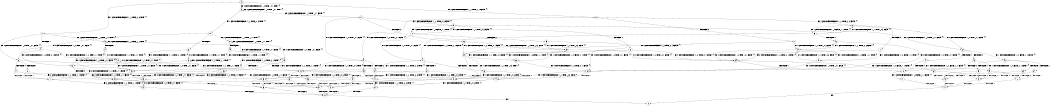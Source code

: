 digraph BCG {
size = "7, 10.5";
center = TRUE;
node [shape = circle];
0 [peripheries = 2];
0 -> 1 [label = "EX !1 !ATOMIC_EXCH_BRANCH (1, +1, TRUE, +0, 3, TRUE) !{}"];
0 -> 2 [label = "EX !2 !ATOMIC_EXCH_BRANCH (1, +1, TRUE, +1, 1, FALSE) !{}"];
0 -> 3 [label = "EX !0 !ATOMIC_EXCH_BRANCH (1, +0, TRUE, +0, 1, TRUE) !{}"];
1 -> 4 [label = "TERMINATE !1"];
1 -> 5 [label = "EX !2 !ATOMIC_EXCH_BRANCH (1, +1, TRUE, +1, 1, TRUE) !{}"];
1 -> 6 [label = "EX !0 !ATOMIC_EXCH_BRANCH (1, +0, TRUE, +0, 1, FALSE) !{}"];
2 -> 7 [label = "TERMINATE !2"];
2 -> 8 [label = "EX !1 !ATOMIC_EXCH_BRANCH (1, +1, TRUE, +0, 3, FALSE) !{}"];
2 -> 9 [label = "EX !0 !ATOMIC_EXCH_BRANCH (1, +0, TRUE, +0, 1, FALSE) !{}"];
3 -> 10 [label = "EX !1 !ATOMIC_EXCH_BRANCH (1, +1, TRUE, +0, 3, TRUE) !{}"];
3 -> 11 [label = "EX !2 !ATOMIC_EXCH_BRANCH (1, +1, TRUE, +1, 1, FALSE) !{}"];
3 -> 3 [label = "EX !0 !ATOMIC_EXCH_BRANCH (1, +0, TRUE, +0, 1, TRUE) !{}"];
4 -> 12 [label = "EX !2 !ATOMIC_EXCH_BRANCH (1, +1, TRUE, +1, 1, TRUE) !{}"];
4 -> 13 [label = "EX !0 !ATOMIC_EXCH_BRANCH (1, +0, TRUE, +0, 1, FALSE) !{}"];
5 -> 14 [label = "TERMINATE !1"];
5 -> 15 [label = "EX !0 !ATOMIC_EXCH_BRANCH (1, +0, TRUE, +0, 1, FALSE) !{}"];
5 -> 5 [label = "EX !2 !ATOMIC_EXCH_BRANCH (1, +1, TRUE, +1, 1, TRUE) !{}"];
6 -> 16 [label = "TERMINATE !1"];
6 -> 17 [label = "TERMINATE !0"];
6 -> 18 [label = "EX !2 !ATOMIC_EXCH_BRANCH (1, +1, TRUE, +1, 1, FALSE) !{}"];
7 -> 19 [label = "EX !1 !ATOMIC_EXCH_BRANCH (1, +1, TRUE, +0, 3, FALSE) !{}"];
7 -> 20 [label = "EX !0 !ATOMIC_EXCH_BRANCH (1, +0, TRUE, +0, 1, FALSE) !{}"];
8 -> 21 [label = "TERMINATE !2"];
8 -> 22 [label = "EX !0 !ATOMIC_EXCH_BRANCH (1, +0, TRUE, +0, 1, FALSE) !{}"];
8 -> 23 [label = "EX !1 !ATOMIC_EXCH_BRANCH (1, +0, FALSE, +1, 1, TRUE) !{}"];
9 -> 24 [label = "TERMINATE !2"];
9 -> 25 [label = "TERMINATE !0"];
9 -> 18 [label = "EX !1 !ATOMIC_EXCH_BRANCH (1, +1, TRUE, +0, 3, TRUE) !{}"];
10 -> 26 [label = "TERMINATE !1"];
10 -> 27 [label = "EX !2 !ATOMIC_EXCH_BRANCH (1, +1, TRUE, +1, 1, TRUE) !{}"];
10 -> 6 [label = "EX !0 !ATOMIC_EXCH_BRANCH (1, +0, TRUE, +0, 1, FALSE) !{}"];
11 -> 28 [label = "TERMINATE !2"];
11 -> 29 [label = "EX !1 !ATOMIC_EXCH_BRANCH (1, +1, TRUE, +0, 3, FALSE) !{}"];
11 -> 9 [label = "EX !0 !ATOMIC_EXCH_BRANCH (1, +0, TRUE, +0, 1, FALSE) !{}"];
12 -> 30 [label = "EX !0 !ATOMIC_EXCH_BRANCH (1, +0, TRUE, +0, 1, FALSE) !{}"];
12 -> 12 [label = "EX !2 !ATOMIC_EXCH_BRANCH (1, +1, TRUE, +1, 1, TRUE) !{}"];
13 -> 31 [label = "TERMINATE !0"];
13 -> 32 [label = "EX !2 !ATOMIC_EXCH_BRANCH (1, +1, TRUE, +1, 1, FALSE) !{}"];
14 -> 12 [label = "EX !2 !ATOMIC_EXCH_BRANCH (1, +1, TRUE, +1, 1, TRUE) !{}"];
14 -> 30 [label = "EX !0 !ATOMIC_EXCH_BRANCH (1, +0, TRUE, +0, 1, FALSE) !{}"];
15 -> 33 [label = "TERMINATE !1"];
15 -> 34 [label = "TERMINATE !0"];
15 -> 18 [label = "EX !2 !ATOMIC_EXCH_BRANCH (1, +1, TRUE, +1, 1, FALSE) !{}"];
16 -> 31 [label = "TERMINATE !0"];
16 -> 32 [label = "EX !2 !ATOMIC_EXCH_BRANCH (1, +1, TRUE, +1, 1, FALSE) !{}"];
17 -> 31 [label = "TERMINATE !1"];
17 -> 35 [label = "EX !2 !ATOMIC_EXCH_BRANCH (1, +1, TRUE, +1, 1, FALSE) !{}"];
18 -> 36 [label = "TERMINATE !1"];
18 -> 37 [label = "TERMINATE !2"];
18 -> 38 [label = "TERMINATE !0"];
19 -> 39 [label = "EX !0 !ATOMIC_EXCH_BRANCH (1, +0, TRUE, +0, 1, FALSE) !{}"];
19 -> 40 [label = "EX !1 !ATOMIC_EXCH_BRANCH (1, +0, FALSE, +1, 1, TRUE) !{}"];
20 -> 41 [label = "TERMINATE !0"];
20 -> 42 [label = "EX !1 !ATOMIC_EXCH_BRANCH (1, +1, TRUE, +0, 3, TRUE) !{}"];
21 -> 40 [label = "EX !1 !ATOMIC_EXCH_BRANCH (1, +0, FALSE, +1, 1, TRUE) !{}"];
21 -> 39 [label = "EX !0 !ATOMIC_EXCH_BRANCH (1, +0, TRUE, +0, 1, FALSE) !{}"];
22 -> 43 [label = "TERMINATE !2"];
22 -> 44 [label = "TERMINATE !0"];
22 -> 45 [label = "EX !1 !ATOMIC_EXCH_BRANCH (1, +0, FALSE, +1, 1, FALSE) !{}"];
23 -> 46 [label = "TERMINATE !2"];
23 -> 47 [label = "EX !0 !ATOMIC_EXCH_BRANCH (1, +0, TRUE, +0, 1, FALSE) !{}"];
23 -> 8 [label = "EX !1 !ATOMIC_EXCH_BRANCH (1, +1, TRUE, +0, 3, FALSE) !{}"];
24 -> 41 [label = "TERMINATE !0"];
24 -> 42 [label = "EX !1 !ATOMIC_EXCH_BRANCH (1, +1, TRUE, +0, 3, TRUE) !{}"];
25 -> 41 [label = "TERMINATE !2"];
25 -> 35 [label = "EX !1 !ATOMIC_EXCH_BRANCH (1, +1, TRUE, +0, 3, TRUE) !{}"];
26 -> 13 [label = "EX !0 !ATOMIC_EXCH_BRANCH (1, +0, TRUE, +0, 1, FALSE) !{}"];
26 -> 48 [label = "EX !2 !ATOMIC_EXCH_BRANCH (1, +1, TRUE, +1, 1, TRUE) !{}"];
27 -> 49 [label = "TERMINATE !1"];
27 -> 27 [label = "EX !2 !ATOMIC_EXCH_BRANCH (1, +1, TRUE, +1, 1, TRUE) !{}"];
27 -> 15 [label = "EX !0 !ATOMIC_EXCH_BRANCH (1, +0, TRUE, +0, 1, FALSE) !{}"];
28 -> 20 [label = "EX !0 !ATOMIC_EXCH_BRANCH (1, +0, TRUE, +0, 1, FALSE) !{}"];
28 -> 50 [label = "EX !1 !ATOMIC_EXCH_BRANCH (1, +1, TRUE, +0, 3, FALSE) !{}"];
29 -> 51 [label = "TERMINATE !2"];
29 -> 52 [label = "EX !1 !ATOMIC_EXCH_BRANCH (1, +0, FALSE, +1, 1, TRUE) !{}"];
29 -> 22 [label = "EX !0 !ATOMIC_EXCH_BRANCH (1, +0, TRUE, +0, 1, FALSE) !{}"];
30 -> 53 [label = "TERMINATE !0"];
30 -> 32 [label = "EX !2 !ATOMIC_EXCH_BRANCH (1, +1, TRUE, +1, 1, FALSE) !{}"];
31 -> 54 [label = "EX !2 !ATOMIC_EXCH_BRANCH (1, +1, TRUE, +1, 1, FALSE) !{}"];
32 -> 55 [label = "TERMINATE !2"];
32 -> 56 [label = "TERMINATE !0"];
33 -> 32 [label = "EX !2 !ATOMIC_EXCH_BRANCH (1, +1, TRUE, +1, 1, FALSE) !{}"];
33 -> 53 [label = "TERMINATE !0"];
34 -> 35 [label = "EX !2 !ATOMIC_EXCH_BRANCH (1, +1, TRUE, +1, 1, FALSE) !{}"];
34 -> 53 [label = "TERMINATE !1"];
35 -> 56 [label = "TERMINATE !1"];
35 -> 57 [label = "TERMINATE !2"];
36 -> 55 [label = "TERMINATE !2"];
36 -> 56 [label = "TERMINATE !0"];
37 -> 55 [label = "TERMINATE !1"];
37 -> 57 [label = "TERMINATE !0"];
38 -> 56 [label = "TERMINATE !1"];
38 -> 57 [label = "TERMINATE !2"];
39 -> 58 [label = "TERMINATE !0"];
39 -> 59 [label = "EX !1 !ATOMIC_EXCH_BRANCH (1, +0, FALSE, +1, 1, FALSE) !{}"];
40 -> 60 [label = "EX !0 !ATOMIC_EXCH_BRANCH (1, +0, TRUE, +0, 1, FALSE) !{}"];
40 -> 19 [label = "EX !1 !ATOMIC_EXCH_BRANCH (1, +1, TRUE, +0, 3, FALSE) !{}"];
41 -> 61 [label = "EX !1 !ATOMIC_EXCH_BRANCH (1, +1, TRUE, +0, 3, TRUE) !{}"];
42 -> 55 [label = "TERMINATE !1"];
42 -> 57 [label = "TERMINATE !0"];
43 -> 59 [label = "EX !1 !ATOMIC_EXCH_BRANCH (1, +0, FALSE, +1, 1, FALSE) !{}"];
43 -> 58 [label = "TERMINATE !0"];
44 -> 62 [label = "EX !1 !ATOMIC_EXCH_BRANCH (1, +0, FALSE, +1, 1, FALSE) !{}"];
44 -> 58 [label = "TERMINATE !2"];
45 -> 63 [label = "TERMINATE !1"];
45 -> 64 [label = "TERMINATE !2"];
45 -> 65 [label = "TERMINATE !0"];
46 -> 19 [label = "EX !1 !ATOMIC_EXCH_BRANCH (1, +1, TRUE, +0, 3, FALSE) !{}"];
46 -> 60 [label = "EX !0 !ATOMIC_EXCH_BRANCH (1, +0, TRUE, +0, 1, FALSE) !{}"];
47 -> 66 [label = "TERMINATE !2"];
47 -> 67 [label = "TERMINATE !0"];
47 -> 18 [label = "EX !1 !ATOMIC_EXCH_BRANCH (1, +1, TRUE, +0, 3, TRUE) !{}"];
48 -> 48 [label = "EX !2 !ATOMIC_EXCH_BRANCH (1, +1, TRUE, +1, 1, TRUE) !{}"];
48 -> 30 [label = "EX !0 !ATOMIC_EXCH_BRANCH (1, +0, TRUE, +0, 1, FALSE) !{}"];
49 -> 48 [label = "EX !2 !ATOMIC_EXCH_BRANCH (1, +1, TRUE, +1, 1, TRUE) !{}"];
49 -> 30 [label = "EX !0 !ATOMIC_EXCH_BRANCH (1, +0, TRUE, +0, 1, FALSE) !{}"];
50 -> 68 [label = "EX !1 !ATOMIC_EXCH_BRANCH (1, +0, FALSE, +1, 1, TRUE) !{}"];
50 -> 39 [label = "EX !0 !ATOMIC_EXCH_BRANCH (1, +0, TRUE, +0, 1, FALSE) !{}"];
51 -> 68 [label = "EX !1 !ATOMIC_EXCH_BRANCH (1, +0, FALSE, +1, 1, TRUE) !{}"];
51 -> 39 [label = "EX !0 !ATOMIC_EXCH_BRANCH (1, +0, TRUE, +0, 1, FALSE) !{}"];
52 -> 69 [label = "TERMINATE !2"];
52 -> 29 [label = "EX !1 !ATOMIC_EXCH_BRANCH (1, +1, TRUE, +0, 3, FALSE) !{}"];
52 -> 47 [label = "EX !0 !ATOMIC_EXCH_BRANCH (1, +0, TRUE, +0, 1, FALSE) !{}"];
53 -> 54 [label = "EX !2 !ATOMIC_EXCH_BRANCH (1, +1, TRUE, +1, 1, FALSE) !{}"];
54 -> 70 [label = "TERMINATE !2"];
55 -> 70 [label = "TERMINATE !0"];
56 -> 70 [label = "TERMINATE !2"];
57 -> 70 [label = "TERMINATE !1"];
58 -> 71 [label = "EX !1 !ATOMIC_EXCH_BRANCH (1, +0, FALSE, +1, 1, FALSE) !{}"];
59 -> 72 [label = "TERMINATE !1"];
59 -> 73 [label = "TERMINATE !0"];
60 -> 74 [label = "TERMINATE !0"];
60 -> 42 [label = "EX !1 !ATOMIC_EXCH_BRANCH (1, +1, TRUE, +0, 3, TRUE) !{}"];
61 -> 70 [label = "TERMINATE !1"];
62 -> 75 [label = "TERMINATE !1"];
62 -> 73 [label = "TERMINATE !2"];
63 -> 72 [label = "TERMINATE !2"];
63 -> 75 [label = "TERMINATE !0"];
64 -> 72 [label = "TERMINATE !1"];
64 -> 73 [label = "TERMINATE !0"];
65 -> 75 [label = "TERMINATE !1"];
65 -> 73 [label = "TERMINATE !2"];
66 -> 42 [label = "EX !1 !ATOMIC_EXCH_BRANCH (1, +1, TRUE, +0, 3, TRUE) !{}"];
66 -> 74 [label = "TERMINATE !0"];
67 -> 35 [label = "EX !1 !ATOMIC_EXCH_BRANCH (1, +1, TRUE, +0, 3, TRUE) !{}"];
67 -> 74 [label = "TERMINATE !2"];
68 -> 50 [label = "EX !1 !ATOMIC_EXCH_BRANCH (1, +1, TRUE, +0, 3, FALSE) !{}"];
68 -> 60 [label = "EX !0 !ATOMIC_EXCH_BRANCH (1, +0, TRUE, +0, 1, FALSE) !{}"];
69 -> 50 [label = "EX !1 !ATOMIC_EXCH_BRANCH (1, +1, TRUE, +0, 3, FALSE) !{}"];
69 -> 60 [label = "EX !0 !ATOMIC_EXCH_BRANCH (1, +0, TRUE, +0, 1, FALSE) !{}"];
70 -> 76 [label = "exit"];
71 -> 77 [label = "TERMINATE !1"];
72 -> 77 [label = "TERMINATE !0"];
73 -> 77 [label = "TERMINATE !1"];
74 -> 61 [label = "EX !1 !ATOMIC_EXCH_BRANCH (1, +1, TRUE, +0, 3, TRUE) !{}"];
75 -> 77 [label = "TERMINATE !2"];
77 -> 76 [label = "exit"];
}
